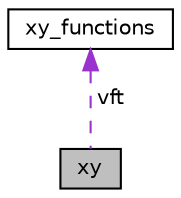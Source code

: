 digraph "xy"
{
  edge [fontname="Helvetica",fontsize="10",labelfontname="Helvetica",labelfontsize="10"];
  node [fontname="Helvetica",fontsize="10",shape=record];
  Node2 [label="xy",height=0.2,width=0.4,color="black", fillcolor="grey75", style="filled", fontcolor="black"];
  Node3 -> Node2 [dir="back",color="darkorchid3",fontsize="10",style="dashed",label=" vft" ,fontname="Helvetica"];
  Node3 [label="xy_functions",height=0.2,width=0.4,color="black", fillcolor="white", style="filled",URL="$structxy__functions.html"];
}
